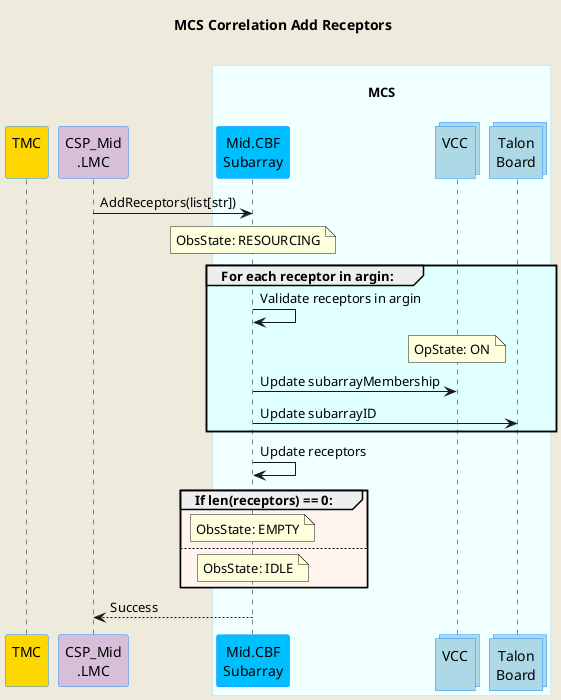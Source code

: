 @startuml
'https://plantuml.com/sequence-diagram

skinparam backgroundColor #EEEBDC
skinparam sequence {
    ParticipantBorderColor DodgerBlue
    ParticipantBackgroundColor DeepSkyBlue
    ActorBorderColor DarkGreen
    ActorBackgroundColor Green
    BoxBorderColor LightBlue
    BoxBackgroundColor #F0FFFF
}
skinparam collections {
    BackGroundColor LightBlue
    BorderColor DodgerBlue
}

title MCS Correlation Add Receptors\n

participant "TMC\n" as tmc #Gold
participant "CSP_Mid\n.LMC" as lmc #Thistle
box "\nMCS\n"
    participant "Mid.CBF\nSubarray" as subarray
    collections "VCC\n" as vcc
    collections "Talon\nBoard" as talon
end box

lmc         ->  subarray     : AddReceptors(list[str])
note over subarray           : ObsState: RESOURCING

group #LightCyan For each receptor in argin:
    subarray    -> subarray  : Validate receptors in argin
    note over vcc            : OpState: ON
    subarray    ->  vcc      : Update subarrayMembership
    subarray    ->  talon    : Update subarrayID
end group

subarray    ->  subarray     : Update receptors

group #SeaShell If len(receptors) == 0:
    note over subarray       : ObsState: EMPTY
else
    note over subarray       : ObsState: IDLE
end group


lmc        <--  subarray     : Success

@enduml